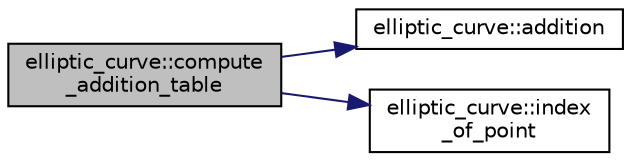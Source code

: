 digraph "elliptic_curve::compute_addition_table"
{
  edge [fontname="Helvetica",fontsize="10",labelfontname="Helvetica",labelfontsize="10"];
  node [fontname="Helvetica",fontsize="10",shape=record];
  rankdir="LR";
  Node13 [label="elliptic_curve::compute\l_addition_table",height=0.2,width=0.4,color="black", fillcolor="grey75", style="filled", fontcolor="black"];
  Node13 -> Node14 [color="midnightblue",fontsize="10",style="solid",fontname="Helvetica"];
  Node14 [label="elliptic_curve::addition",height=0.2,width=0.4,color="black", fillcolor="white", style="filled",URL="$d3/dea/classelliptic__curve.html#af927b0ba3e6d959598f9d372ec7315c2"];
  Node13 -> Node15 [color="midnightblue",fontsize="10",style="solid",fontname="Helvetica"];
  Node15 [label="elliptic_curve::index\l_of_point",height=0.2,width=0.4,color="black", fillcolor="white", style="filled",URL="$d3/dea/classelliptic__curve.html#a2f85c4e92cae10020fcbba2cd1867405"];
}

